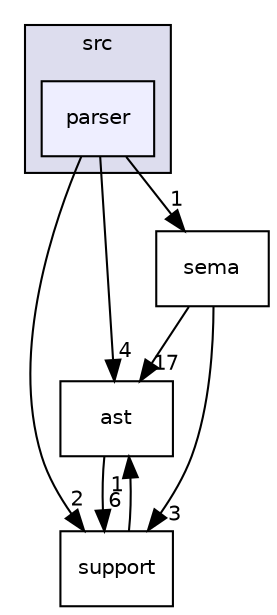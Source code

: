 digraph "src/parser" {
  compound=true
  node [ fontsize="10", fontname="Helvetica"];
  edge [ labelfontsize="10", labelfontname="Helvetica"];
  subgraph clusterdir_68267d1309a1af8e8297ef4c3efbcdba {
    graph [ bgcolor="#ddddee", pencolor="black", label="src" fontname="Helvetica", fontsize="10", URL="dir_68267d1309a1af8e8297ef4c3efbcdba.html"]
  dir_6cd8491d143eb218b70983dbdb3c58bc [shape=box, label="parser", style="filled", fillcolor="#eeeeff", pencolor="black", URL="dir_6cd8491d143eb218b70983dbdb3c58bc.html"];
  }
  dir_203e5988f1ed315d29383d699972de6f [shape=box label="ast" URL="dir_203e5988f1ed315d29383d699972de6f.html"];
  dir_021c64f412f6b3b6708367bb6d6ca209 [shape=box label="support" URL="dir_021c64f412f6b3b6708367bb6d6ca209.html"];
  dir_64a2fc46d0d41bc8a4d0616660b79740 [shape=box label="sema" URL="dir_64a2fc46d0d41bc8a4d0616660b79740.html"];
  dir_203e5988f1ed315d29383d699972de6f->dir_021c64f412f6b3b6708367bb6d6ca209 [headlabel="6", labeldistance=1.5 headhref="dir_000001_000006.html"];
  dir_021c64f412f6b3b6708367bb6d6ca209->dir_203e5988f1ed315d29383d699972de6f [headlabel="1", labeldistance=1.5 headhref="dir_000006_000001.html"];
  dir_6cd8491d143eb218b70983dbdb3c58bc->dir_203e5988f1ed315d29383d699972de6f [headlabel="4", labeldistance=1.5 headhref="dir_000004_000001.html"];
  dir_6cd8491d143eb218b70983dbdb3c58bc->dir_021c64f412f6b3b6708367bb6d6ca209 [headlabel="2", labeldistance=1.5 headhref="dir_000004_000006.html"];
  dir_6cd8491d143eb218b70983dbdb3c58bc->dir_64a2fc46d0d41bc8a4d0616660b79740 [headlabel="1", labeldistance=1.5 headhref="dir_000004_000005.html"];
  dir_64a2fc46d0d41bc8a4d0616660b79740->dir_203e5988f1ed315d29383d699972de6f [headlabel="17", labeldistance=1.5 headhref="dir_000005_000001.html"];
  dir_64a2fc46d0d41bc8a4d0616660b79740->dir_021c64f412f6b3b6708367bb6d6ca209 [headlabel="3", labeldistance=1.5 headhref="dir_000005_000006.html"];
}
